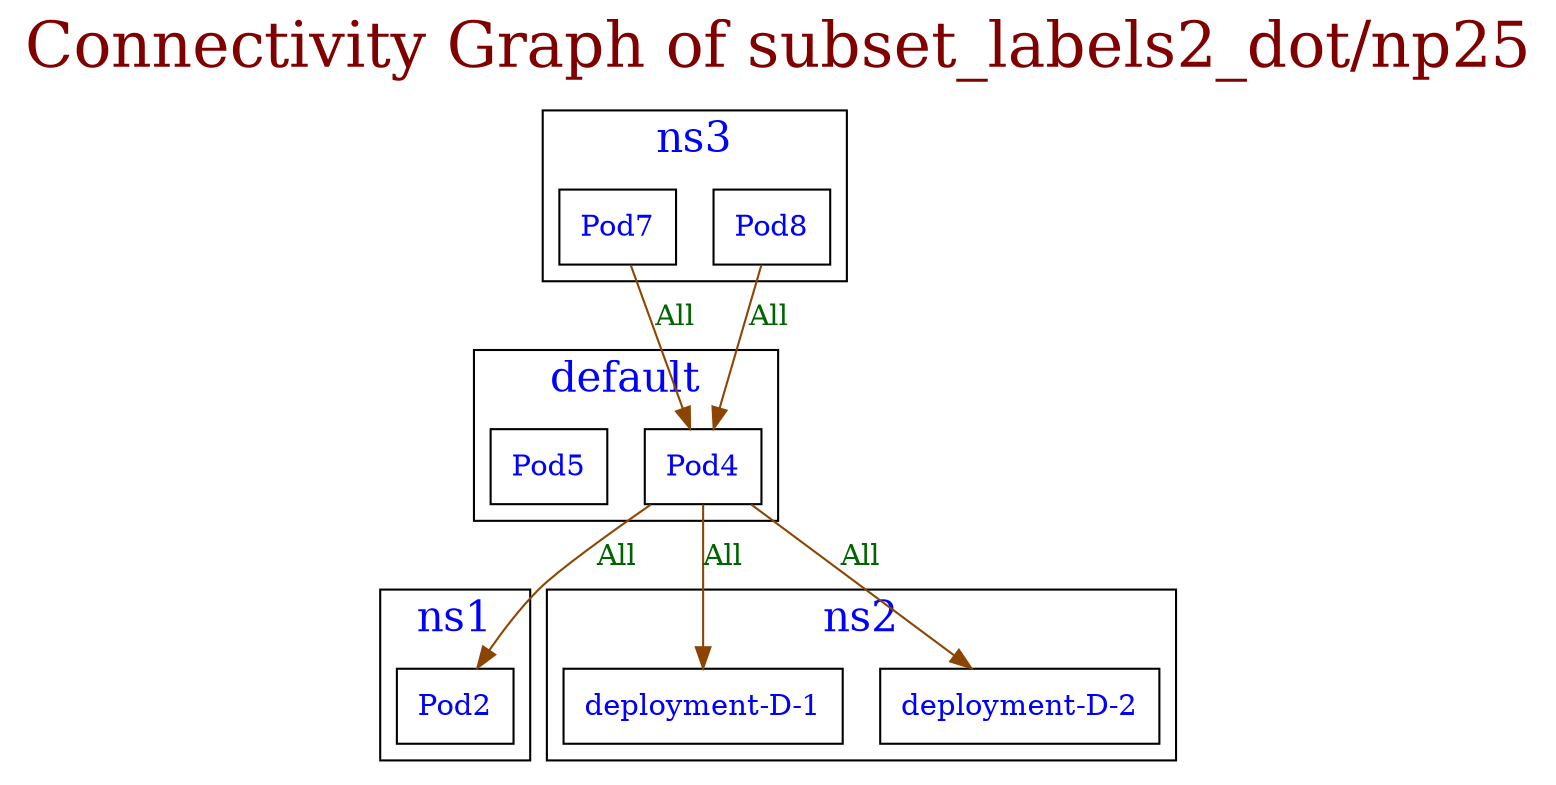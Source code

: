 // The Connectivity Graph of subset_labels2_dot/np25
digraph {
	label="Connectivity Graph of subset_labels2_dot/np25"	labelloc = "t"
	fontsize=30
	fontcolor=webmaroon
subgraph cluster_default_namespace{
	label="default"
	fontsize=20
	fontcolor=blue
	"default/Pod4" [label=<<table border="0" cellspacing="0"><tr><td>Pod4</td></tr></table>> shape=box fontcolor=blue]
	"default/Pod5" [label=<<table border="0" cellspacing="0"><tr><td>Pod5</td></tr></table>> shape=box fontcolor=blue]
}
subgraph cluster_ns1_namespace{
	label="ns1"
	fontsize=20
	fontcolor=blue
	"ns1/Pod2" [label=<<table border="0" cellspacing="0"><tr><td>Pod2</td></tr></table>> shape=box fontcolor=blue]
}
subgraph cluster_ns2_namespace{
	label="ns2"
	fontsize=20
	fontcolor=blue
	"ns2/deployment-D-1" [label=<<table border="0" cellspacing="0"><tr><td>deployment-D-1</td></tr></table>> shape=box fontcolor=blue]
	"ns2/deployment-D-2" [label=<<table border="0" cellspacing="0"><tr><td>deployment-D-2</td></tr></table>> shape=box fontcolor=blue]
}
subgraph cluster_ns3_namespace{
	label="ns3"
	fontsize=20
	fontcolor=blue
	"ns3/Pod7" [label=<<table border="0" cellspacing="0"><tr><td>Pod7</td></tr></table>> shape=box fontcolor=blue]
	"ns3/Pod8" [label=<<table border="0" cellspacing="0"><tr><td>Pod8</td></tr></table>> shape=box fontcolor=blue]
}
	"default/Pod4" -> "ns1/Pod2"[label="All" color=darkorange4 fontcolor=darkgreen dir=both arrowhead=normal arrowtail=none]
	"default/Pod4" -> "ns2/deployment-D-1"[label="All" color=darkorange4 fontcolor=darkgreen dir=both arrowhead=normal arrowtail=none]
	"default/Pod4" -> "ns2/deployment-D-2"[label="All" color=darkorange4 fontcolor=darkgreen dir=both arrowhead=normal arrowtail=none]
	"ns3/Pod7" -> "default/Pod4"[label="All" color=darkorange4 fontcolor=darkgreen dir=both arrowhead=normal arrowtail=none]
	"ns3/Pod8" -> "default/Pod4"[label="All" color=darkorange4 fontcolor=darkgreen dir=both arrowhead=normal arrowtail=none]
}
